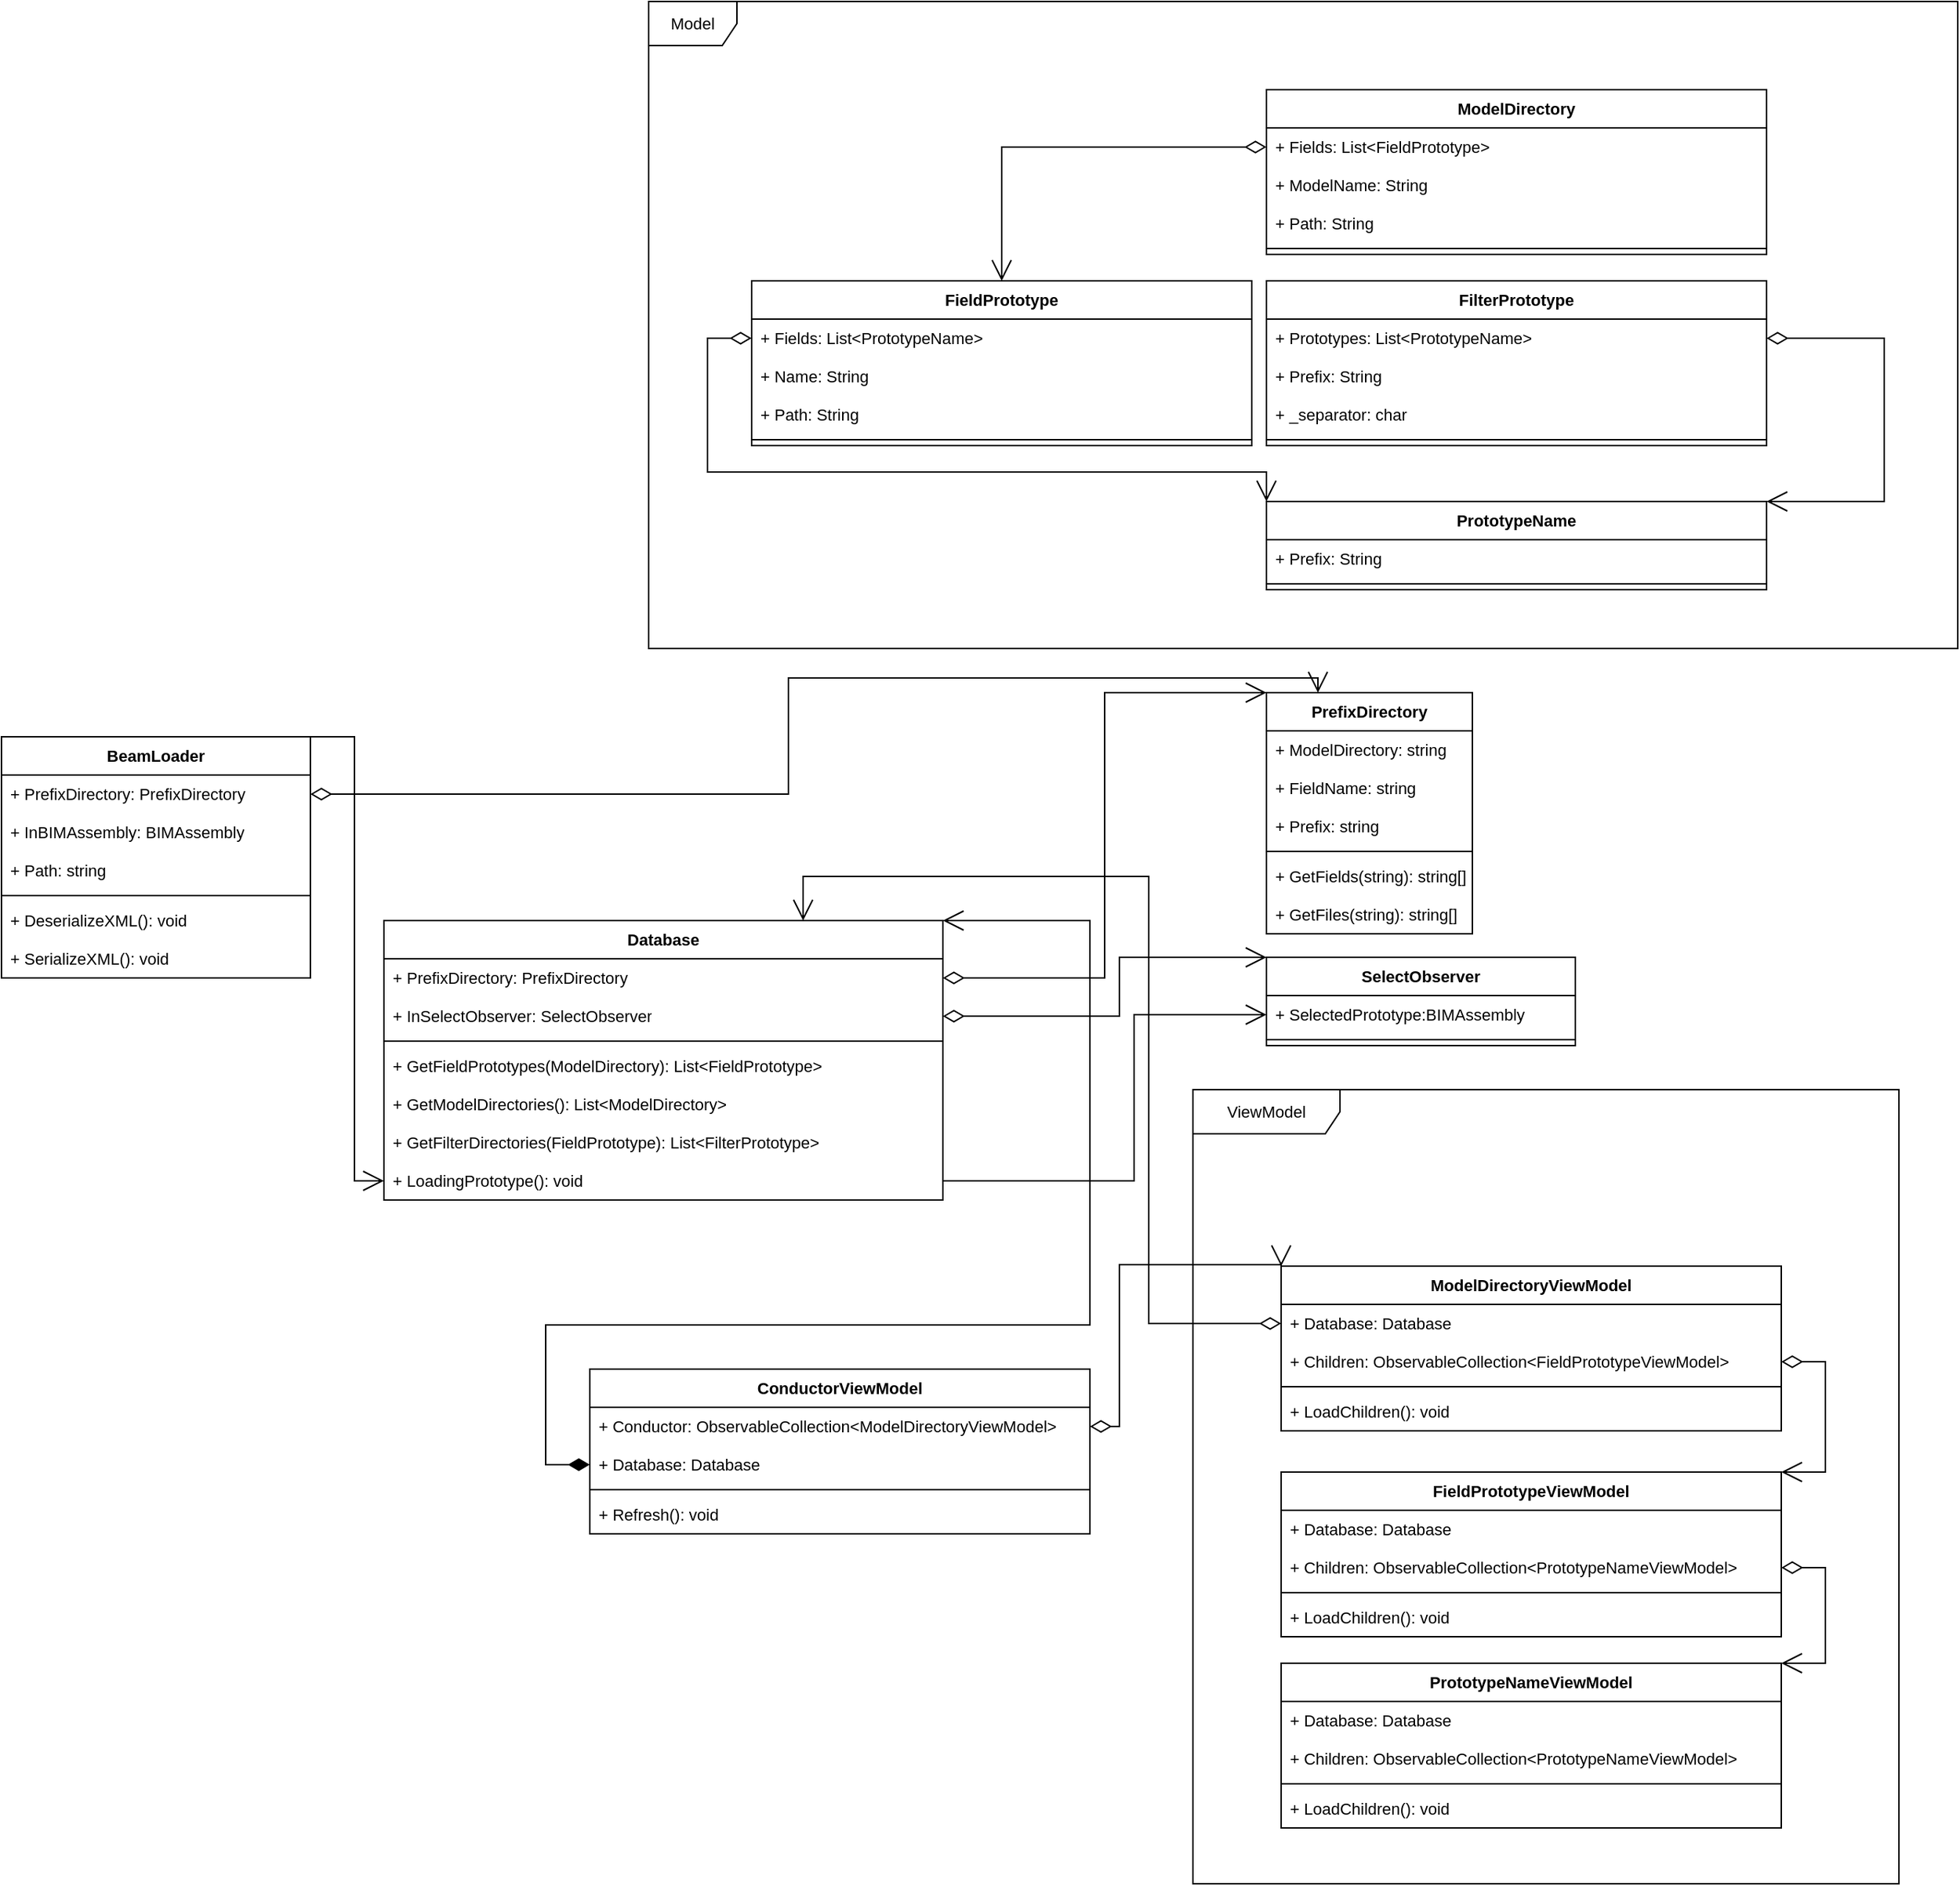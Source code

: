 <mxfile version="21.0.6" type="github" pages="3">
  <diagram id="y-c1-t9FZAE6zdqnbFe-" name="Conductor">
    <mxGraphModel dx="2561" dy="2164" grid="1" gridSize="10" guides="1" tooltips="1" connect="1" arrows="1" fold="1" page="1" pageScale="1" pageWidth="827" pageHeight="1169" math="0" shadow="0">
      <root>
        <mxCell id="0" />
        <mxCell id="1" parent="0" />
        <mxCell id="JnEDHvphpimaNig4nGNs-16" style="edgeStyle=orthogonalEdgeStyle;shape=connector;rounded=0;orthogonalLoop=1;jettySize=auto;html=1;exitX=1;exitY=0.5;exitDx=0;exitDy=0;entryX=0;entryY=0;entryDx=0;entryDy=0;labelBackgroundColor=default;strokeColor=default;fontFamily=Helvetica;fontSize=11;fontColor=default;endArrow=open;endFill=0;startArrow=diamondThin;startFill=0;startSize=12;endSize=12;" edge="1" parent="1" source="K-fdR58-RnBzx6ngiuI2-3" target="JnEDHvphpimaNig4nGNs-3">
          <mxGeometry relative="1" as="geometry">
            <Array as="points">
              <mxPoint x="210" y="929" />
              <mxPoint x="210" y="819" />
              <mxPoint x="320" y="819" />
            </Array>
          </mxGeometry>
        </mxCell>
        <mxCell id="JnEDHvphpimaNig4nGNs-29" style="edgeStyle=orthogonalEdgeStyle;shape=connector;rounded=0;orthogonalLoop=1;jettySize=auto;html=1;entryX=1;entryY=0;entryDx=0;entryDy=0;labelBackgroundColor=default;strokeColor=default;fontFamily=Helvetica;fontSize=11;fontColor=default;startArrow=diamondThin;startFill=1;endArrow=open;endFill=0;startSize=12;endSize=12;exitX=0;exitY=0.5;exitDx=0;exitDy=0;" edge="1" parent="1" source="mZIFz3YJBlj-E8MKBWUB-2" target="JnEDHvphpimaNig4nGNs-24">
          <mxGeometry relative="1" as="geometry">
            <mxPoint x="-210" y="870" as="sourcePoint" />
            <Array as="points">
              <mxPoint x="-180" y="955" />
              <mxPoint x="-180" y="860" />
              <mxPoint x="190" y="860" />
              <mxPoint x="190" y="585" />
            </Array>
          </mxGeometry>
        </mxCell>
        <mxCell id="K-fdR58-RnBzx6ngiuI2-2" value="ConductorViewModel" style="swimlane;fontStyle=1;align=center;verticalAlign=top;childLayout=stackLayout;horizontal=1;startSize=26;horizontalStack=0;resizeParent=1;resizeParentMax=0;resizeLast=0;collapsible=1;marginBottom=0;whiteSpace=wrap;html=1;fontFamily=Helvetica;fontSize=11;fontColor=default;" vertex="1" parent="1">
          <mxGeometry x="-150" y="890" width="340" height="112" as="geometry">
            <mxRectangle x="320" y="700" width="120" height="30" as="alternateBounds" />
          </mxGeometry>
        </mxCell>
        <mxCell id="K-fdR58-RnBzx6ngiuI2-3" value="+ Conductor: ObservableCollection&amp;lt;ModelDirectoryViewModel&amp;gt;" style="text;strokeColor=none;fillColor=none;align=left;verticalAlign=top;spacingLeft=4;spacingRight=4;overflow=hidden;rotatable=0;points=[[0,0.5],[1,0.5]];portConstraint=eastwest;whiteSpace=wrap;html=1;fontSize=11;fontFamily=Helvetica;fontColor=default;" vertex="1" parent="K-fdR58-RnBzx6ngiuI2-2">
          <mxGeometry y="26" width="340" height="26" as="geometry" />
        </mxCell>
        <mxCell id="mZIFz3YJBlj-E8MKBWUB-2" value="+ Database:&amp;nbsp;Database" style="text;strokeColor=none;fillColor=none;align=left;verticalAlign=top;spacingLeft=4;spacingRight=4;overflow=hidden;rotatable=0;points=[[0,0.5],[1,0.5]];portConstraint=eastwest;whiteSpace=wrap;html=1;fontSize=11;fontFamily=Helvetica;fontColor=default;" vertex="1" parent="K-fdR58-RnBzx6ngiuI2-2">
          <mxGeometry y="52" width="340" height="26" as="geometry" />
        </mxCell>
        <mxCell id="K-fdR58-RnBzx6ngiuI2-4" value="" style="line;strokeWidth=1;fillColor=none;align=left;verticalAlign=middle;spacingTop=-1;spacingLeft=3;spacingRight=3;rotatable=0;labelPosition=right;points=[];portConstraint=eastwest;strokeColor=inherit;fontFamily=Helvetica;fontSize=11;fontColor=default;" vertex="1" parent="K-fdR58-RnBzx6ngiuI2-2">
          <mxGeometry y="78" width="340" height="8" as="geometry" />
        </mxCell>
        <mxCell id="K-fdR58-RnBzx6ngiuI2-5" value="+ Refresh(): void" style="text;strokeColor=none;fillColor=none;align=left;verticalAlign=top;spacingLeft=4;spacingRight=4;overflow=hidden;rotatable=0;points=[[0,0.5],[1,0.5]];portConstraint=eastwest;whiteSpace=wrap;html=1;fontSize=11;fontFamily=Helvetica;fontColor=default;" vertex="1" parent="K-fdR58-RnBzx6ngiuI2-2">
          <mxGeometry y="86" width="340" height="26" as="geometry" />
        </mxCell>
        <mxCell id="JnEDHvphpimaNig4nGNs-3" value="ModelDirectoryViewModel" style="swimlane;fontStyle=1;align=center;verticalAlign=top;childLayout=stackLayout;horizontal=1;startSize=26;horizontalStack=0;resizeParent=1;resizeParentMax=0;resizeLast=0;collapsible=1;marginBottom=0;whiteSpace=wrap;html=1;fontFamily=Helvetica;fontSize=11;fontColor=default;" vertex="1" parent="1">
          <mxGeometry x="320" y="820" width="340" height="112" as="geometry">
            <mxRectangle x="320" y="700" width="120" height="30" as="alternateBounds" />
          </mxGeometry>
        </mxCell>
        <mxCell id="JnEDHvphpimaNig4nGNs-4" value="+ Database: Database" style="text;strokeColor=none;fillColor=none;align=left;verticalAlign=top;spacingLeft=4;spacingRight=4;overflow=hidden;rotatable=0;points=[[0,0.5],[1,0.5]];portConstraint=eastwest;whiteSpace=wrap;html=1;fontSize=11;fontFamily=Helvetica;fontColor=default;" vertex="1" parent="JnEDHvphpimaNig4nGNs-3">
          <mxGeometry y="26" width="340" height="26" as="geometry" />
        </mxCell>
        <mxCell id="JnEDHvphpimaNig4nGNs-7" value="+ Children: ObservableCollection&amp;lt;FieldPrototypeViewModel&amp;gt;" style="text;strokeColor=none;fillColor=none;align=left;verticalAlign=top;spacingLeft=4;spacingRight=4;overflow=hidden;rotatable=0;points=[[0,0.5],[1,0.5]];portConstraint=eastwest;whiteSpace=wrap;html=1;fontSize=11;fontFamily=Helvetica;fontColor=default;" vertex="1" parent="JnEDHvphpimaNig4nGNs-3">
          <mxGeometry y="52" width="340" height="26" as="geometry" />
        </mxCell>
        <mxCell id="JnEDHvphpimaNig4nGNs-5" value="" style="line;strokeWidth=1;fillColor=none;align=left;verticalAlign=middle;spacingTop=-1;spacingLeft=3;spacingRight=3;rotatable=0;labelPosition=right;points=[];portConstraint=eastwest;strokeColor=inherit;fontFamily=Helvetica;fontSize=11;fontColor=default;" vertex="1" parent="JnEDHvphpimaNig4nGNs-3">
          <mxGeometry y="78" width="340" height="8" as="geometry" />
        </mxCell>
        <mxCell id="JnEDHvphpimaNig4nGNs-6" value="+ LoadChildren(): void" style="text;strokeColor=none;fillColor=none;align=left;verticalAlign=top;spacingLeft=4;spacingRight=4;overflow=hidden;rotatable=0;points=[[0,0.5],[1,0.5]];portConstraint=eastwest;whiteSpace=wrap;html=1;fontSize=11;fontFamily=Helvetica;fontColor=default;" vertex="1" parent="JnEDHvphpimaNig4nGNs-3">
          <mxGeometry y="86" width="340" height="26" as="geometry" />
        </mxCell>
        <mxCell id="JnEDHvphpimaNig4nGNs-18" value="SelectObserver" style="swimlane;fontStyle=1;align=center;verticalAlign=top;childLayout=stackLayout;horizontal=1;startSize=26;horizontalStack=0;resizeParent=1;resizeParentMax=0;resizeLast=0;collapsible=1;marginBottom=0;whiteSpace=wrap;html=1;fontFamily=Helvetica;fontSize=11;fontColor=default;" vertex="1" parent="1">
          <mxGeometry x="310" y="610" width="210" height="60" as="geometry">
            <mxRectangle x="320" y="700" width="120" height="30" as="alternateBounds" />
          </mxGeometry>
        </mxCell>
        <mxCell id="JnEDHvphpimaNig4nGNs-19" value="+ SelectedPrototype:BIMAssembly" style="text;strokeColor=none;fillColor=none;align=left;verticalAlign=top;spacingLeft=4;spacingRight=4;overflow=hidden;rotatable=0;points=[[0,0.5],[1,0.5]];portConstraint=eastwest;whiteSpace=wrap;html=1;fontSize=11;fontFamily=Helvetica;fontColor=default;" vertex="1" parent="JnEDHvphpimaNig4nGNs-18">
          <mxGeometry y="26" width="210" height="26" as="geometry" />
        </mxCell>
        <mxCell id="JnEDHvphpimaNig4nGNs-21" value="" style="line;strokeWidth=1;fillColor=none;align=left;verticalAlign=middle;spacingTop=-1;spacingLeft=3;spacingRight=3;rotatable=0;labelPosition=right;points=[];portConstraint=eastwest;strokeColor=inherit;fontFamily=Helvetica;fontSize=11;fontColor=default;" vertex="1" parent="JnEDHvphpimaNig4nGNs-18">
          <mxGeometry y="52" width="210" height="8" as="geometry" />
        </mxCell>
        <mxCell id="JnEDHvphpimaNig4nGNs-24" value="Database" style="swimlane;fontStyle=1;align=center;verticalAlign=top;childLayout=stackLayout;horizontal=1;startSize=26;horizontalStack=0;resizeParent=1;resizeParentMax=0;resizeLast=0;collapsible=1;marginBottom=0;whiteSpace=wrap;html=1;fontFamily=Helvetica;fontSize=11;fontColor=default;" vertex="1" parent="1">
          <mxGeometry x="-290" y="585" width="380" height="190" as="geometry">
            <mxRectangle x="-290" y="585" width="120" height="30" as="alternateBounds" />
          </mxGeometry>
        </mxCell>
        <mxCell id="JnEDHvphpimaNig4nGNs-25" value="+ PrefixDirectory: PrefixDirectory" style="text;strokeColor=none;fillColor=none;align=left;verticalAlign=top;spacingLeft=4;spacingRight=4;overflow=hidden;rotatable=0;points=[[0,0.5],[1,0.5]];portConstraint=eastwest;whiteSpace=wrap;html=1;fontSize=11;fontFamily=Helvetica;fontColor=default;" vertex="1" parent="JnEDHvphpimaNig4nGNs-24">
          <mxGeometry y="26" width="380" height="26" as="geometry" />
        </mxCell>
        <mxCell id="JnEDHvphpimaNig4nGNs-38" value="+ InSelectObserver:&amp;nbsp;SelectObserver" style="text;strokeColor=none;fillColor=none;align=left;verticalAlign=top;spacingLeft=4;spacingRight=4;overflow=hidden;rotatable=0;points=[[0,0.5],[1,0.5]];portConstraint=eastwest;whiteSpace=wrap;html=1;fontSize=11;fontFamily=Helvetica;fontColor=default;" vertex="1" parent="JnEDHvphpimaNig4nGNs-24">
          <mxGeometry y="52" width="380" height="26" as="geometry" />
        </mxCell>
        <mxCell id="JnEDHvphpimaNig4nGNs-26" value="" style="line;strokeWidth=1;fillColor=none;align=left;verticalAlign=middle;spacingTop=-1;spacingLeft=3;spacingRight=3;rotatable=0;labelPosition=right;points=[];portConstraint=eastwest;strokeColor=inherit;fontFamily=Helvetica;fontSize=11;fontColor=default;" vertex="1" parent="JnEDHvphpimaNig4nGNs-24">
          <mxGeometry y="78" width="380" height="8" as="geometry" />
        </mxCell>
        <mxCell id="JnEDHvphpimaNig4nGNs-27" value="+ GetFieldPrototypes(ModelDirectory): List&amp;lt;FieldPrototype&amp;gt;" style="text;strokeColor=none;fillColor=none;align=left;verticalAlign=top;spacingLeft=4;spacingRight=4;overflow=hidden;rotatable=0;points=[[0,0.5],[1,0.5]];portConstraint=eastwest;whiteSpace=wrap;html=1;fontSize=11;fontFamily=Helvetica;fontColor=default;" vertex="1" parent="JnEDHvphpimaNig4nGNs-24">
          <mxGeometry y="86" width="380" height="26" as="geometry" />
        </mxCell>
        <mxCell id="61XOasOxWinUc6jk6nGq-1" value="+ GetModelDirectories(): List&amp;lt;ModelDirectory&amp;gt;" style="text;strokeColor=none;fillColor=none;align=left;verticalAlign=top;spacingLeft=4;spacingRight=4;overflow=hidden;rotatable=0;points=[[0,0.5],[1,0.5]];portConstraint=eastwest;whiteSpace=wrap;html=1;fontSize=11;fontFamily=Helvetica;fontColor=default;" vertex="1" parent="JnEDHvphpimaNig4nGNs-24">
          <mxGeometry y="112" width="380" height="26" as="geometry" />
        </mxCell>
        <mxCell id="px4083xOL6HSA7A6O8zi-1" value="+ GetFilterDirectories(FieldPrototype): List&amp;lt;FilterPrototype&amp;gt;" style="text;strokeColor=none;fillColor=none;align=left;verticalAlign=top;spacingLeft=4;spacingRight=4;overflow=hidden;rotatable=0;points=[[0,0.5],[1,0.5]];portConstraint=eastwest;whiteSpace=wrap;html=1;fontSize=11;fontFamily=Helvetica;fontColor=default;" vertex="1" parent="JnEDHvphpimaNig4nGNs-24">
          <mxGeometry y="138" width="380" height="26" as="geometry" />
        </mxCell>
        <mxCell id="px4083xOL6HSA7A6O8zi-2" value="+ LoadingPrototype(): void" style="text;strokeColor=none;fillColor=none;align=left;verticalAlign=top;spacingLeft=4;spacingRight=4;overflow=hidden;rotatable=0;points=[[0,0.5],[1,0.5]];portConstraint=eastwest;whiteSpace=wrap;html=1;fontSize=11;fontFamily=Helvetica;fontColor=default;" vertex="1" parent="JnEDHvphpimaNig4nGNs-24">
          <mxGeometry y="164" width="380" height="26" as="geometry" />
        </mxCell>
        <mxCell id="JnEDHvphpimaNig4nGNs-32" value="PrefixDirectory" style="swimlane;fontStyle=1;align=center;verticalAlign=top;childLayout=stackLayout;horizontal=1;startSize=26;horizontalStack=0;resizeParent=1;resizeParentMax=0;resizeLast=0;collapsible=1;marginBottom=0;whiteSpace=wrap;html=1;fontFamily=Helvetica;fontSize=11;fontColor=default;" vertex="1" parent="1">
          <mxGeometry x="310" y="430" width="140" height="164" as="geometry">
            <mxRectangle x="320" y="700" width="120" height="30" as="alternateBounds" />
          </mxGeometry>
        </mxCell>
        <mxCell id="JnEDHvphpimaNig4nGNs-33" value="+ ModelDirectory: string" style="text;strokeColor=none;fillColor=none;align=left;verticalAlign=top;spacingLeft=4;spacingRight=4;overflow=hidden;rotatable=0;points=[[0,0.5],[1,0.5]];portConstraint=eastwest;whiteSpace=wrap;html=1;fontSize=11;fontFamily=Helvetica;fontColor=default;" vertex="1" parent="JnEDHvphpimaNig4nGNs-32">
          <mxGeometry y="26" width="140" height="26" as="geometry" />
        </mxCell>
        <mxCell id="px4083xOL6HSA7A6O8zi-29" value="+ FieldName: string" style="text;strokeColor=none;fillColor=none;align=left;verticalAlign=top;spacingLeft=4;spacingRight=4;overflow=hidden;rotatable=0;points=[[0,0.5],[1,0.5]];portConstraint=eastwest;whiteSpace=wrap;html=1;fontSize=11;fontFamily=Helvetica;fontColor=default;" vertex="1" parent="JnEDHvphpimaNig4nGNs-32">
          <mxGeometry y="52" width="140" height="26" as="geometry" />
        </mxCell>
        <mxCell id="px4083xOL6HSA7A6O8zi-30" value="+ Prefix: string" style="text;strokeColor=none;fillColor=none;align=left;verticalAlign=top;spacingLeft=4;spacingRight=4;overflow=hidden;rotatable=0;points=[[0,0.5],[1,0.5]];portConstraint=eastwest;whiteSpace=wrap;html=1;fontSize=11;fontFamily=Helvetica;fontColor=default;" vertex="1" parent="JnEDHvphpimaNig4nGNs-32">
          <mxGeometry y="78" width="140" height="26" as="geometry" />
        </mxCell>
        <mxCell id="JnEDHvphpimaNig4nGNs-34" value="" style="line;strokeWidth=1;fillColor=none;align=left;verticalAlign=middle;spacingTop=-1;spacingLeft=3;spacingRight=3;rotatable=0;labelPosition=right;points=[];portConstraint=eastwest;strokeColor=inherit;fontFamily=Helvetica;fontSize=11;fontColor=default;" vertex="1" parent="JnEDHvphpimaNig4nGNs-32">
          <mxGeometry y="104" width="140" height="8" as="geometry" />
        </mxCell>
        <mxCell id="JnEDHvphpimaNig4nGNs-35" value="+ GetFields(string): string[]" style="text;strokeColor=none;fillColor=none;align=left;verticalAlign=top;spacingLeft=4;spacingRight=4;overflow=hidden;rotatable=0;points=[[0,0.5],[1,0.5]];portConstraint=eastwest;whiteSpace=wrap;html=1;fontSize=11;fontFamily=Helvetica;fontColor=default;" vertex="1" parent="JnEDHvphpimaNig4nGNs-32">
          <mxGeometry y="112" width="140" height="26" as="geometry" />
        </mxCell>
        <mxCell id="px4083xOL6HSA7A6O8zi-31" value="+ GetFiles(string): string[]" style="text;strokeColor=none;fillColor=none;align=left;verticalAlign=top;spacingLeft=4;spacingRight=4;overflow=hidden;rotatable=0;points=[[0,0.5],[1,0.5]];portConstraint=eastwest;whiteSpace=wrap;html=1;fontSize=11;fontFamily=Helvetica;fontColor=default;" vertex="1" parent="JnEDHvphpimaNig4nGNs-32">
          <mxGeometry y="138" width="140" height="26" as="geometry" />
        </mxCell>
        <mxCell id="61XOasOxWinUc6jk6nGq-6" value="PrototypeName" style="swimlane;fontStyle=1;align=center;verticalAlign=top;childLayout=stackLayout;horizontal=1;startSize=26;horizontalStack=0;resizeParent=1;resizeParentMax=0;resizeLast=0;collapsible=1;marginBottom=0;whiteSpace=wrap;html=1;fontFamily=Helvetica;fontSize=11;fontColor=default;" vertex="1" parent="1">
          <mxGeometry x="310" y="300" width="340" height="60" as="geometry">
            <mxRectangle x="320" y="700" width="120" height="30" as="alternateBounds" />
          </mxGeometry>
        </mxCell>
        <mxCell id="61XOasOxWinUc6jk6nGq-7" value="+ Prefix: String" style="text;strokeColor=none;fillColor=none;align=left;verticalAlign=top;spacingLeft=4;spacingRight=4;overflow=hidden;rotatable=0;points=[[0,0.5],[1,0.5]];portConstraint=eastwest;whiteSpace=wrap;html=1;fontSize=11;fontFamily=Helvetica;fontColor=default;" vertex="1" parent="61XOasOxWinUc6jk6nGq-6">
          <mxGeometry y="26" width="340" height="26" as="geometry" />
        </mxCell>
        <mxCell id="61XOasOxWinUc6jk6nGq-8" value="" style="line;strokeWidth=1;fillColor=none;align=left;verticalAlign=middle;spacingTop=-1;spacingLeft=3;spacingRight=3;rotatable=0;labelPosition=right;points=[];portConstraint=eastwest;strokeColor=inherit;fontFamily=Helvetica;fontSize=11;fontColor=default;" vertex="1" parent="61XOasOxWinUc6jk6nGq-6">
          <mxGeometry y="52" width="340" height="8" as="geometry" />
        </mxCell>
        <mxCell id="61XOasOxWinUc6jk6nGq-14" value="ModelDirectory" style="swimlane;fontStyle=1;align=center;verticalAlign=top;childLayout=stackLayout;horizontal=1;startSize=26;horizontalStack=0;resizeParent=1;resizeParentMax=0;resizeLast=0;collapsible=1;marginBottom=0;whiteSpace=wrap;html=1;fontFamily=Helvetica;fontSize=11;fontColor=default;" vertex="1" parent="1">
          <mxGeometry x="310" y="20" width="340" height="112" as="geometry">
            <mxRectangle x="320" y="700" width="120" height="30" as="alternateBounds" />
          </mxGeometry>
        </mxCell>
        <mxCell id="61XOasOxWinUc6jk6nGq-15" value="+ Fields: List&amp;lt;FieldPrototype&amp;gt;" style="text;strokeColor=none;fillColor=none;align=left;verticalAlign=top;spacingLeft=4;spacingRight=4;overflow=hidden;rotatable=0;points=[[0,0.5],[1,0.5]];portConstraint=eastwest;whiteSpace=wrap;html=1;fontSize=11;fontFamily=Helvetica;fontColor=default;" vertex="1" parent="61XOasOxWinUc6jk6nGq-14">
          <mxGeometry y="26" width="340" height="26" as="geometry" />
        </mxCell>
        <mxCell id="61XOasOxWinUc6jk6nGq-20" value="+ ModelName: String" style="text;strokeColor=none;fillColor=none;align=left;verticalAlign=top;spacingLeft=4;spacingRight=4;overflow=hidden;rotatable=0;points=[[0,0.5],[1,0.5]];portConstraint=eastwest;whiteSpace=wrap;html=1;fontSize=11;fontFamily=Helvetica;fontColor=default;" vertex="1" parent="61XOasOxWinUc6jk6nGq-14">
          <mxGeometry y="52" width="340" height="26" as="geometry" />
        </mxCell>
        <mxCell id="61XOasOxWinUc6jk6nGq-21" value="+ Path: String" style="text;strokeColor=none;fillColor=none;align=left;verticalAlign=top;spacingLeft=4;spacingRight=4;overflow=hidden;rotatable=0;points=[[0,0.5],[1,0.5]];portConstraint=eastwest;whiteSpace=wrap;html=1;fontSize=11;fontFamily=Helvetica;fontColor=default;" vertex="1" parent="61XOasOxWinUc6jk6nGq-14">
          <mxGeometry y="78" width="340" height="26" as="geometry" />
        </mxCell>
        <mxCell id="61XOasOxWinUc6jk6nGq-16" value="" style="line;strokeWidth=1;fillColor=none;align=left;verticalAlign=middle;spacingTop=-1;spacingLeft=3;spacingRight=3;rotatable=0;labelPosition=right;points=[];portConstraint=eastwest;strokeColor=inherit;fontFamily=Helvetica;fontSize=11;fontColor=default;" vertex="1" parent="61XOasOxWinUc6jk6nGq-14">
          <mxGeometry y="104" width="340" height="8" as="geometry" />
        </mxCell>
        <mxCell id="61XOasOxWinUc6jk6nGq-23" value="FilterPrototype" style="swimlane;fontStyle=1;align=center;verticalAlign=top;childLayout=stackLayout;horizontal=1;startSize=26;horizontalStack=0;resizeParent=1;resizeParentMax=0;resizeLast=0;collapsible=1;marginBottom=0;whiteSpace=wrap;html=1;fontFamily=Helvetica;fontSize=11;fontColor=default;" vertex="1" parent="1">
          <mxGeometry x="310" y="150" width="340" height="112" as="geometry">
            <mxRectangle x="320" y="700" width="120" height="30" as="alternateBounds" />
          </mxGeometry>
        </mxCell>
        <mxCell id="61XOasOxWinUc6jk6nGq-24" value="+ Prototypes: List&amp;lt;PrototypeName&amp;gt;" style="text;strokeColor=none;fillColor=none;align=left;verticalAlign=top;spacingLeft=4;spacingRight=4;overflow=hidden;rotatable=0;points=[[0,0.5],[1,0.5]];portConstraint=eastwest;whiteSpace=wrap;html=1;fontSize=11;fontFamily=Helvetica;fontColor=default;" vertex="1" parent="61XOasOxWinUc6jk6nGq-23">
          <mxGeometry y="26" width="340" height="26" as="geometry" />
        </mxCell>
        <mxCell id="61XOasOxWinUc6jk6nGq-25" value="+ Prefix: String" style="text;strokeColor=none;fillColor=none;align=left;verticalAlign=top;spacingLeft=4;spacingRight=4;overflow=hidden;rotatable=0;points=[[0,0.5],[1,0.5]];portConstraint=eastwest;whiteSpace=wrap;html=1;fontSize=11;fontFamily=Helvetica;fontColor=default;" vertex="1" parent="61XOasOxWinUc6jk6nGq-23">
          <mxGeometry y="52" width="340" height="26" as="geometry" />
        </mxCell>
        <mxCell id="61XOasOxWinUc6jk6nGq-26" value="+ _separator: char" style="text;strokeColor=none;fillColor=none;align=left;verticalAlign=top;spacingLeft=4;spacingRight=4;overflow=hidden;rotatable=0;points=[[0,0.5],[1,0.5]];portConstraint=eastwest;whiteSpace=wrap;html=1;fontSize=11;fontFamily=Helvetica;fontColor=default;" vertex="1" parent="61XOasOxWinUc6jk6nGq-23">
          <mxGeometry y="78" width="340" height="26" as="geometry" />
        </mxCell>
        <mxCell id="61XOasOxWinUc6jk6nGq-27" value="" style="line;strokeWidth=1;fillColor=none;align=left;verticalAlign=middle;spacingTop=-1;spacingLeft=3;spacingRight=3;rotatable=0;labelPosition=right;points=[];portConstraint=eastwest;strokeColor=inherit;fontFamily=Helvetica;fontSize=11;fontColor=default;" vertex="1" parent="61XOasOxWinUc6jk6nGq-23">
          <mxGeometry y="104" width="340" height="8" as="geometry" />
        </mxCell>
        <mxCell id="JnEDHvphpimaNig4nGNs-37" style="edgeStyle=orthogonalEdgeStyle;shape=connector;rounded=0;orthogonalLoop=1;jettySize=auto;html=1;labelBackgroundColor=default;strokeColor=default;fontFamily=Helvetica;fontSize=11;fontColor=default;startArrow=diamondThin;startFill=0;endArrow=open;endFill=0;startSize=12;entryX=0;entryY=0;entryDx=0;entryDy=0;exitX=1;exitY=0.5;exitDx=0;exitDy=0;endSize=12;" edge="1" parent="1" source="JnEDHvphpimaNig4nGNs-38" target="JnEDHvphpimaNig4nGNs-18">
          <mxGeometry relative="1" as="geometry">
            <mxPoint x="130" y="658" as="sourcePoint" />
            <Array as="points">
              <mxPoint x="210" y="650" />
              <mxPoint x="210" y="610" />
            </Array>
          </mxGeometry>
        </mxCell>
        <mxCell id="JnEDHvphpimaNig4nGNs-36" style="edgeStyle=orthogonalEdgeStyle;shape=connector;rounded=0;orthogonalLoop=1;jettySize=auto;html=1;exitX=1;exitY=0.5;exitDx=0;exitDy=0;labelBackgroundColor=default;strokeColor=default;fontFamily=Helvetica;fontSize=11;fontColor=default;startArrow=diamondThin;startFill=0;endArrow=open;endFill=0;startSize=12;entryX=0;entryY=0;entryDx=0;entryDy=0;endSize=12;" edge="1" parent="1" source="JnEDHvphpimaNig4nGNs-25" target="JnEDHvphpimaNig4nGNs-32">
          <mxGeometry relative="1" as="geometry">
            <mxPoint x="200" y="630" as="sourcePoint" />
            <Array as="points">
              <mxPoint x="200" y="624" />
              <mxPoint x="200" y="430" />
            </Array>
          </mxGeometry>
        </mxCell>
        <mxCell id="61XOasOxWinUc6jk6nGq-29" style="edgeStyle=orthogonalEdgeStyle;shape=connector;rounded=0;orthogonalLoop=1;jettySize=auto;html=1;exitX=1;exitY=0.5;exitDx=0;exitDy=0;entryX=1;entryY=0;entryDx=0;entryDy=0;labelBackgroundColor=default;strokeColor=default;fontFamily=Helvetica;fontSize=11;fontColor=default;startArrow=diamondThin;startFill=0;endArrow=open;endFill=0;startSize=12;endSize=12;" edge="1" parent="1" source="61XOasOxWinUc6jk6nGq-24" target="61XOasOxWinUc6jk6nGq-6">
          <mxGeometry relative="1" as="geometry">
            <Array as="points">
              <mxPoint x="730" y="189" />
              <mxPoint x="730" y="300" />
            </Array>
          </mxGeometry>
        </mxCell>
        <mxCell id="61XOasOxWinUc6jk6nGq-31" value="FieldPrototype" style="swimlane;fontStyle=1;align=center;verticalAlign=top;childLayout=stackLayout;horizontal=1;startSize=26;horizontalStack=0;resizeParent=1;resizeParentMax=0;resizeLast=0;collapsible=1;marginBottom=0;whiteSpace=wrap;html=1;fontFamily=Helvetica;fontSize=11;fontColor=default;" vertex="1" parent="1">
          <mxGeometry x="-40" y="150" width="340" height="112" as="geometry">
            <mxRectangle x="320" y="700" width="120" height="30" as="alternateBounds" />
          </mxGeometry>
        </mxCell>
        <mxCell id="61XOasOxWinUc6jk6nGq-32" value="+ Fields: List&amp;lt;PrototypeName&amp;gt;" style="text;strokeColor=none;fillColor=none;align=left;verticalAlign=top;spacingLeft=4;spacingRight=4;overflow=hidden;rotatable=0;points=[[0,0.5],[1,0.5]];portConstraint=eastwest;whiteSpace=wrap;html=1;fontSize=11;fontFamily=Helvetica;fontColor=default;" vertex="1" parent="61XOasOxWinUc6jk6nGq-31">
          <mxGeometry y="26" width="340" height="26" as="geometry" />
        </mxCell>
        <mxCell id="61XOasOxWinUc6jk6nGq-33" value="+ Name: String" style="text;strokeColor=none;fillColor=none;align=left;verticalAlign=top;spacingLeft=4;spacingRight=4;overflow=hidden;rotatable=0;points=[[0,0.5],[1,0.5]];portConstraint=eastwest;whiteSpace=wrap;html=1;fontSize=11;fontFamily=Helvetica;fontColor=default;" vertex="1" parent="61XOasOxWinUc6jk6nGq-31">
          <mxGeometry y="52" width="340" height="26" as="geometry" />
        </mxCell>
        <mxCell id="61XOasOxWinUc6jk6nGq-34" value="+ Path: String" style="text;strokeColor=none;fillColor=none;align=left;verticalAlign=top;spacingLeft=4;spacingRight=4;overflow=hidden;rotatable=0;points=[[0,0.5],[1,0.5]];portConstraint=eastwest;whiteSpace=wrap;html=1;fontSize=11;fontFamily=Helvetica;fontColor=default;" vertex="1" parent="61XOasOxWinUc6jk6nGq-31">
          <mxGeometry y="78" width="340" height="26" as="geometry" />
        </mxCell>
        <mxCell id="61XOasOxWinUc6jk6nGq-35" value="" style="line;strokeWidth=1;fillColor=none;align=left;verticalAlign=middle;spacingTop=-1;spacingLeft=3;spacingRight=3;rotatable=0;labelPosition=right;points=[];portConstraint=eastwest;strokeColor=inherit;fontFamily=Helvetica;fontSize=11;fontColor=default;" vertex="1" parent="61XOasOxWinUc6jk6nGq-31">
          <mxGeometry y="104" width="340" height="8" as="geometry" />
        </mxCell>
        <mxCell id="61XOasOxWinUc6jk6nGq-36" style="edgeStyle=orthogonalEdgeStyle;shape=connector;rounded=0;orthogonalLoop=1;jettySize=auto;html=1;exitX=0;exitY=0.5;exitDx=0;exitDy=0;labelBackgroundColor=default;strokeColor=default;fontFamily=Helvetica;fontSize=11;fontColor=default;startArrow=diamondThin;startFill=0;endArrow=open;endFill=0;startSize=12;endSize=12;" edge="1" parent="1" source="61XOasOxWinUc6jk6nGq-15" target="61XOasOxWinUc6jk6nGq-31">
          <mxGeometry relative="1" as="geometry" />
        </mxCell>
        <mxCell id="61XOasOxWinUc6jk6nGq-37" style="edgeStyle=orthogonalEdgeStyle;shape=connector;rounded=0;orthogonalLoop=1;jettySize=auto;html=1;exitX=0;exitY=0.5;exitDx=0;exitDy=0;entryX=0;entryY=0;entryDx=0;entryDy=0;labelBackgroundColor=default;strokeColor=default;fontFamily=Helvetica;fontSize=11;fontColor=default;startArrow=diamondThin;startFill=0;endArrow=open;endFill=0;startSize=12;endSize=12;" edge="1" parent="1" source="61XOasOxWinUc6jk6nGq-32" target="61XOasOxWinUc6jk6nGq-6">
          <mxGeometry relative="1" as="geometry">
            <Array as="points">
              <mxPoint x="-70" y="189" />
              <mxPoint x="-70" y="280" />
              <mxPoint x="310" y="280" />
            </Array>
          </mxGeometry>
        </mxCell>
        <mxCell id="61XOasOxWinUc6jk6nGq-39" value="Model" style="shape=umlFrame;whiteSpace=wrap;html=1;pointerEvents=0;fontFamily=Helvetica;fontSize=11;fontColor=default;" vertex="1" parent="1">
          <mxGeometry x="-110" y="-40" width="890" height="440" as="geometry" />
        </mxCell>
        <mxCell id="61XOasOxWinUc6jk6nGq-40" value="ViewModel" style="shape=umlFrame;whiteSpace=wrap;html=1;pointerEvents=0;fontFamily=Helvetica;fontSize=11;fontColor=default;width=100;height=30;" vertex="1" parent="1">
          <mxGeometry x="260" y="700" width="480" height="540" as="geometry" />
        </mxCell>
        <mxCell id="mZIFz3YJBlj-E8MKBWUB-1" style="edgeStyle=orthogonalEdgeStyle;shape=connector;rounded=0;orthogonalLoop=1;jettySize=auto;html=1;exitX=0;exitY=0.5;exitDx=0;exitDy=0;entryX=0.75;entryY=0;entryDx=0;entryDy=0;labelBackgroundColor=default;strokeColor=default;fontFamily=Helvetica;fontSize=11;fontColor=default;startArrow=diamondThin;startFill=0;endArrow=open;endFill=0;startSize=12;endSize=12;" edge="1" parent="1" source="JnEDHvphpimaNig4nGNs-4" target="JnEDHvphpimaNig4nGNs-24">
          <mxGeometry relative="1" as="geometry">
            <Array as="points">
              <mxPoint x="230" y="859" />
              <mxPoint x="230" y="555" />
              <mxPoint x="-5" y="555" />
            </Array>
          </mxGeometry>
        </mxCell>
        <mxCell id="px4083xOL6HSA7A6O8zi-9" style="edgeStyle=orthogonalEdgeStyle;shape=connector;rounded=0;orthogonalLoop=1;jettySize=auto;html=1;exitX=1;exitY=0;exitDx=0;exitDy=0;entryX=0;entryY=0.5;entryDx=0;entryDy=0;labelBackgroundColor=default;strokeColor=default;fontFamily=Helvetica;fontSize=11;fontColor=default;startArrow=none;startFill=0;endArrow=open;endFill=0;startSize=12;endSize=12;" edge="1" parent="1" source="px4083xOL6HSA7A6O8zi-4" target="px4083xOL6HSA7A6O8zi-2">
          <mxGeometry relative="1" as="geometry">
            <Array as="points">
              <mxPoint x="-310" y="460" />
              <mxPoint x="-310" y="762" />
            </Array>
          </mxGeometry>
        </mxCell>
        <mxCell id="px4083xOL6HSA7A6O8zi-4" value="BeamLoader" style="swimlane;fontStyle=1;align=center;verticalAlign=top;childLayout=stackLayout;horizontal=1;startSize=26;horizontalStack=0;resizeParent=1;resizeParentMax=0;resizeLast=0;collapsible=1;marginBottom=0;whiteSpace=wrap;html=1;fontFamily=Helvetica;fontSize=11;fontColor=default;" vertex="1" parent="1">
          <mxGeometry x="-550" y="460" width="210" height="164" as="geometry">
            <mxRectangle x="320" y="700" width="120" height="30" as="alternateBounds" />
          </mxGeometry>
        </mxCell>
        <mxCell id="px4083xOL6HSA7A6O8zi-7" value="+ PrefixDirectory: PrefixDirectory" style="text;strokeColor=none;fillColor=none;align=left;verticalAlign=top;spacingLeft=4;spacingRight=4;overflow=hidden;rotatable=0;points=[[0,0.5],[1,0.5]];portConstraint=eastwest;whiteSpace=wrap;html=1;fontSize=11;fontFamily=Helvetica;fontColor=default;" vertex="1" parent="px4083xOL6HSA7A6O8zi-4">
          <mxGeometry y="26" width="210" height="26" as="geometry" />
        </mxCell>
        <mxCell id="px4083xOL6HSA7A6O8zi-11" value="+ InBIMAssembly: BIMAssembly" style="text;strokeColor=none;fillColor=none;align=left;verticalAlign=top;spacingLeft=4;spacingRight=4;overflow=hidden;rotatable=0;points=[[0,0.5],[1,0.5]];portConstraint=eastwest;whiteSpace=wrap;html=1;fontSize=11;fontFamily=Helvetica;fontColor=default;" vertex="1" parent="px4083xOL6HSA7A6O8zi-4">
          <mxGeometry y="52" width="210" height="26" as="geometry" />
        </mxCell>
        <mxCell id="px4083xOL6HSA7A6O8zi-12" value="+ Path: string" style="text;strokeColor=none;fillColor=none;align=left;verticalAlign=top;spacingLeft=4;spacingRight=4;overflow=hidden;rotatable=0;points=[[0,0.5],[1,0.5]];portConstraint=eastwest;whiteSpace=wrap;html=1;fontSize=11;fontFamily=Helvetica;fontColor=default;" vertex="1" parent="px4083xOL6HSA7A6O8zi-4">
          <mxGeometry y="78" width="210" height="26" as="geometry" />
        </mxCell>
        <mxCell id="px4083xOL6HSA7A6O8zi-6" value="" style="line;strokeWidth=1;fillColor=none;align=left;verticalAlign=middle;spacingTop=-1;spacingLeft=3;spacingRight=3;rotatable=0;labelPosition=right;points=[];portConstraint=eastwest;strokeColor=inherit;fontFamily=Helvetica;fontSize=11;fontColor=default;" vertex="1" parent="px4083xOL6HSA7A6O8zi-4">
          <mxGeometry y="104" width="210" height="8" as="geometry" />
        </mxCell>
        <mxCell id="px4083xOL6HSA7A6O8zi-10" value="+ DeserializeXML(): void" style="text;strokeColor=none;fillColor=none;align=left;verticalAlign=top;spacingLeft=4;spacingRight=4;overflow=hidden;rotatable=0;points=[[0,0.5],[1,0.5]];portConstraint=eastwest;whiteSpace=wrap;html=1;fontSize=11;fontFamily=Helvetica;fontColor=default;" vertex="1" parent="px4083xOL6HSA7A6O8zi-4">
          <mxGeometry y="112" width="210" height="26" as="geometry" />
        </mxCell>
        <mxCell id="px4083xOL6HSA7A6O8zi-13" value="+ SerializeXML(): void" style="text;strokeColor=none;fillColor=none;align=left;verticalAlign=top;spacingLeft=4;spacingRight=4;overflow=hidden;rotatable=0;points=[[0,0.5],[1,0.5]];portConstraint=eastwest;whiteSpace=wrap;html=1;fontSize=11;fontFamily=Helvetica;fontColor=default;" vertex="1" parent="px4083xOL6HSA7A6O8zi-4">
          <mxGeometry y="138" width="210" height="26" as="geometry" />
        </mxCell>
        <mxCell id="px4083xOL6HSA7A6O8zi-8" style="edgeStyle=orthogonalEdgeStyle;shape=connector;rounded=0;orthogonalLoop=1;jettySize=auto;html=1;exitX=1;exitY=0.5;exitDx=0;exitDy=0;entryX=0.25;entryY=0;entryDx=0;entryDy=0;labelBackgroundColor=default;strokeColor=default;fontFamily=Helvetica;fontSize=11;fontColor=default;startArrow=diamondThin;startFill=0;endArrow=open;endFill=0;startSize=12;endSize=12;" edge="1" parent="1" source="px4083xOL6HSA7A6O8zi-7" target="JnEDHvphpimaNig4nGNs-32">
          <mxGeometry relative="1" as="geometry">
            <Array as="points">
              <mxPoint x="-15" y="499" />
              <mxPoint x="-15" y="420" />
              <mxPoint x="345" y="420" />
            </Array>
          </mxGeometry>
        </mxCell>
        <mxCell id="px4083xOL6HSA7A6O8zi-14" style="edgeStyle=orthogonalEdgeStyle;shape=connector;rounded=0;orthogonalLoop=1;jettySize=auto;html=1;exitX=1;exitY=0.5;exitDx=0;exitDy=0;entryX=0;entryY=0.5;entryDx=0;entryDy=0;labelBackgroundColor=default;strokeColor=default;fontFamily=Helvetica;fontSize=11;fontColor=default;startArrow=none;startFill=0;endArrow=open;endFill=0;startSize=12;endSize=12;" edge="1" parent="1" source="px4083xOL6HSA7A6O8zi-2" target="JnEDHvphpimaNig4nGNs-19">
          <mxGeometry relative="1" as="geometry">
            <Array as="points">
              <mxPoint x="220" y="762" />
              <mxPoint x="220" y="649" />
            </Array>
          </mxGeometry>
        </mxCell>
        <mxCell id="px4083xOL6HSA7A6O8zi-15" value="FieldPrototypeViewModel" style="swimlane;fontStyle=1;align=center;verticalAlign=top;childLayout=stackLayout;horizontal=1;startSize=26;horizontalStack=0;resizeParent=1;resizeParentMax=0;resizeLast=0;collapsible=1;marginBottom=0;whiteSpace=wrap;html=1;fontFamily=Helvetica;fontSize=11;fontColor=default;" vertex="1" parent="1">
          <mxGeometry x="320" y="960" width="340" height="112" as="geometry">
            <mxRectangle x="320" y="700" width="120" height="30" as="alternateBounds" />
          </mxGeometry>
        </mxCell>
        <mxCell id="px4083xOL6HSA7A6O8zi-16" value="+ Database: Database" style="text;strokeColor=none;fillColor=none;align=left;verticalAlign=top;spacingLeft=4;spacingRight=4;overflow=hidden;rotatable=0;points=[[0,0.5],[1,0.5]];portConstraint=eastwest;whiteSpace=wrap;html=1;fontSize=11;fontFamily=Helvetica;fontColor=default;" vertex="1" parent="px4083xOL6HSA7A6O8zi-15">
          <mxGeometry y="26" width="340" height="26" as="geometry" />
        </mxCell>
        <mxCell id="px4083xOL6HSA7A6O8zi-17" value="+ Children: ObservableCollection&amp;lt;PrototypeNameViewModel&amp;gt;" style="text;strokeColor=none;fillColor=none;align=left;verticalAlign=top;spacingLeft=4;spacingRight=4;overflow=hidden;rotatable=0;points=[[0,0.5],[1,0.5]];portConstraint=eastwest;whiteSpace=wrap;html=1;fontSize=11;fontFamily=Helvetica;fontColor=default;" vertex="1" parent="px4083xOL6HSA7A6O8zi-15">
          <mxGeometry y="52" width="340" height="26" as="geometry" />
        </mxCell>
        <mxCell id="px4083xOL6HSA7A6O8zi-18" value="" style="line;strokeWidth=1;fillColor=none;align=left;verticalAlign=middle;spacingTop=-1;spacingLeft=3;spacingRight=3;rotatable=0;labelPosition=right;points=[];portConstraint=eastwest;strokeColor=inherit;fontFamily=Helvetica;fontSize=11;fontColor=default;" vertex="1" parent="px4083xOL6HSA7A6O8zi-15">
          <mxGeometry y="78" width="340" height="8" as="geometry" />
        </mxCell>
        <mxCell id="px4083xOL6HSA7A6O8zi-19" value="+ LoadChildren(): void" style="text;strokeColor=none;fillColor=none;align=left;verticalAlign=top;spacingLeft=4;spacingRight=4;overflow=hidden;rotatable=0;points=[[0,0.5],[1,0.5]];portConstraint=eastwest;whiteSpace=wrap;html=1;fontSize=11;fontFamily=Helvetica;fontColor=default;" vertex="1" parent="px4083xOL6HSA7A6O8zi-15">
          <mxGeometry y="86" width="340" height="26" as="geometry" />
        </mxCell>
        <mxCell id="px4083xOL6HSA7A6O8zi-20" style="edgeStyle=orthogonalEdgeStyle;shape=connector;rounded=0;orthogonalLoop=1;jettySize=auto;html=1;exitX=1;exitY=0.5;exitDx=0;exitDy=0;entryX=1;entryY=0;entryDx=0;entryDy=0;labelBackgroundColor=default;strokeColor=default;fontFamily=Helvetica;fontSize=11;fontColor=default;startArrow=diamondThin;startFill=0;endArrow=open;endFill=0;startSize=12;endSize=12;" edge="1" parent="1" source="JnEDHvphpimaNig4nGNs-7" target="px4083xOL6HSA7A6O8zi-15">
          <mxGeometry relative="1" as="geometry">
            <Array as="points">
              <mxPoint x="690" y="885" />
              <mxPoint x="690" y="960" />
            </Array>
          </mxGeometry>
        </mxCell>
        <mxCell id="px4083xOL6HSA7A6O8zi-21" value="PrototypeNameViewModel" style="swimlane;fontStyle=1;align=center;verticalAlign=top;childLayout=stackLayout;horizontal=1;startSize=26;horizontalStack=0;resizeParent=1;resizeParentMax=0;resizeLast=0;collapsible=1;marginBottom=0;whiteSpace=wrap;html=1;fontFamily=Helvetica;fontSize=11;fontColor=default;" vertex="1" parent="1">
          <mxGeometry x="320" y="1090" width="340" height="112" as="geometry">
            <mxRectangle x="320" y="700" width="120" height="30" as="alternateBounds" />
          </mxGeometry>
        </mxCell>
        <mxCell id="px4083xOL6HSA7A6O8zi-22" value="+ Database: Database" style="text;strokeColor=none;fillColor=none;align=left;verticalAlign=top;spacingLeft=4;spacingRight=4;overflow=hidden;rotatable=0;points=[[0,0.5],[1,0.5]];portConstraint=eastwest;whiteSpace=wrap;html=1;fontSize=11;fontFamily=Helvetica;fontColor=default;" vertex="1" parent="px4083xOL6HSA7A6O8zi-21">
          <mxGeometry y="26" width="340" height="26" as="geometry" />
        </mxCell>
        <mxCell id="px4083xOL6HSA7A6O8zi-23" value="+ Children: ObservableCollection&amp;lt;PrototypeNameViewModel&amp;gt;" style="text;strokeColor=none;fillColor=none;align=left;verticalAlign=top;spacingLeft=4;spacingRight=4;overflow=hidden;rotatable=0;points=[[0,0.5],[1,0.5]];portConstraint=eastwest;whiteSpace=wrap;html=1;fontSize=11;fontFamily=Helvetica;fontColor=default;" vertex="1" parent="px4083xOL6HSA7A6O8zi-21">
          <mxGeometry y="52" width="340" height="26" as="geometry" />
        </mxCell>
        <mxCell id="px4083xOL6HSA7A6O8zi-24" value="" style="line;strokeWidth=1;fillColor=none;align=left;verticalAlign=middle;spacingTop=-1;spacingLeft=3;spacingRight=3;rotatable=0;labelPosition=right;points=[];portConstraint=eastwest;strokeColor=inherit;fontFamily=Helvetica;fontSize=11;fontColor=default;" vertex="1" parent="px4083xOL6HSA7A6O8zi-21">
          <mxGeometry y="78" width="340" height="8" as="geometry" />
        </mxCell>
        <mxCell id="px4083xOL6HSA7A6O8zi-25" value="+ LoadChildren(): void" style="text;strokeColor=none;fillColor=none;align=left;verticalAlign=top;spacingLeft=4;spacingRight=4;overflow=hidden;rotatable=0;points=[[0,0.5],[1,0.5]];portConstraint=eastwest;whiteSpace=wrap;html=1;fontSize=11;fontFamily=Helvetica;fontColor=default;" vertex="1" parent="px4083xOL6HSA7A6O8zi-21">
          <mxGeometry y="86" width="340" height="26" as="geometry" />
        </mxCell>
        <mxCell id="px4083xOL6HSA7A6O8zi-26" style="edgeStyle=orthogonalEdgeStyle;shape=connector;rounded=0;orthogonalLoop=1;jettySize=auto;html=1;exitX=1;exitY=0.5;exitDx=0;exitDy=0;entryX=1;entryY=0;entryDx=0;entryDy=0;labelBackgroundColor=default;strokeColor=default;fontFamily=Helvetica;fontSize=11;fontColor=default;startArrow=diamondThin;startFill=0;endArrow=open;endFill=0;startSize=12;endSize=12;" edge="1" parent="1" source="px4083xOL6HSA7A6O8zi-17" target="px4083xOL6HSA7A6O8zi-21">
          <mxGeometry relative="1" as="geometry">
            <Array as="points">
              <mxPoint x="690" y="1025" />
              <mxPoint x="690" y="1090" />
            </Array>
          </mxGeometry>
        </mxCell>
      </root>
    </mxGraphModel>
  </diagram>
  <diagram id="C5RBs43oDa-KdzZeNtuy" name="BIMPropotype_Lib">
    <mxGraphModel dx="1387" dy="796" grid="1" gridSize="10" guides="1" tooltips="1" connect="1" arrows="1" fold="1" page="1" pageScale="1" pageWidth="827" pageHeight="1169" math="0" shadow="0">
      <root>
        <mxCell id="WIyWlLk6GJQsqaUBKTNV-0" />
        <mxCell id="WIyWlLk6GJQsqaUBKTNV-1" parent="WIyWlLk6GJQsqaUBKTNV-0" />
        <mxCell id="HteS14eksQEwREcJLVTW-0" value="&lt;p style=&quot;margin:0px;margin-top:4px;text-align:center;&quot;&gt;&lt;i&gt;&amp;lt;&amp;lt;Interface&amp;gt;&amp;gt;&lt;/i&gt;&lt;br&gt;&lt;b&gt;IStructure&lt;/b&gt;&lt;br&gt;&lt;/p&gt;&lt;hr size=&quot;1&quot;&gt;&lt;p style=&quot;margin:0px;margin-left:4px;&quot;&gt;+ BaseStructure: TSG.CoordinateSystem&lt;/p&gt;&lt;hr size=&quot;1&quot;&gt;&lt;p style=&quot;margin:0px;margin-left:4px;&quot;&gt;+ Insert(IStructure): void&lt;br&gt;+ InsertMirror(IStructure): void&lt;/p&gt;" style="verticalAlign=top;align=left;overflow=fill;fontSize=12;fontFamily=Helvetica;html=1;whiteSpace=wrap;" vertex="1" parent="WIyWlLk6GJQsqaUBKTNV-1">
          <mxGeometry x="400" y="60" width="260" height="120" as="geometry" />
        </mxCell>
        <mxCell id="HteS14eksQEwREcJLVTW-3" style="edgeStyle=orthogonalEdgeStyle;rounded=0;orthogonalLoop=1;jettySize=auto;html=1;dashed=1;endArrow=block;endFill=0;entryX=0;entryY=0;entryDx=0;entryDy=0;exitX=0.5;exitY=0;exitDx=0;exitDy=0;" edge="1" parent="WIyWlLk6GJQsqaUBKTNV-1" source="EbOprKKTyteBAzGSTkzD-0" target="HteS14eksQEwREcJLVTW-0">
          <mxGeometry relative="1" as="geometry">
            <mxPoint x="430" y="70" as="targetPoint" />
            <Array as="points">
              <mxPoint x="290" y="60" />
            </Array>
          </mxGeometry>
        </mxCell>
        <mxCell id="EbOprKKTyteBAzGSTkzD-28" style="edgeStyle=orthogonalEdgeStyle;shape=connector;rounded=0;orthogonalLoop=1;jettySize=auto;html=1;exitX=0.75;exitY=0;exitDx=0;exitDy=0;entryX=0.25;entryY=0;entryDx=0;entryDy=0;dashed=1;labelBackgroundColor=default;strokeColor=default;fontFamily=Helvetica;fontSize=11;fontColor=default;endArrow=block;endFill=0;" edge="1" parent="WIyWlLk6GJQsqaUBKTNV-1" source="HteS14eksQEwREcJLVTW-1" target="EbOprKKTyteBAzGSTkzD-25">
          <mxGeometry relative="1" as="geometry">
            <Array as="points">
              <mxPoint x="260" y="340" />
              <mxPoint x="400" y="340" />
              <mxPoint x="400" y="210" />
              <mxPoint x="565" y="210" />
            </Array>
          </mxGeometry>
        </mxCell>
        <mxCell id="HteS14eksQEwREcJLVTW-1" value="&lt;p style=&quot;margin:0px;margin-top:4px;text-align:center;&quot;&gt;&lt;b&gt;BIMPart&lt;/b&gt;&lt;/p&gt;&lt;hr size=&quot;1&quot;&gt;&lt;p style=&quot;margin:0px;margin-left:4px;&quot;&gt;+ Children: List&amp;lt;BIMPartChildren&amp;gt;&lt;/p&gt;&lt;hr size=&quot;1&quot;&gt;&lt;p style=&quot;margin:0px;margin-left:4px;&quot;&gt;+ method(): Type&lt;/p&gt;" style="verticalAlign=top;align=left;overflow=fill;fontSize=12;fontFamily=Helvetica;html=1;whiteSpace=wrap;" vertex="1" parent="WIyWlLk6GJQsqaUBKTNV-1">
          <mxGeometry x="120" y="350" width="210" height="90" as="geometry" />
        </mxCell>
        <mxCell id="EbOprKKTyteBAzGSTkzD-27" style="edgeStyle=orthogonalEdgeStyle;shape=connector;rounded=0;orthogonalLoop=1;jettySize=auto;html=1;exitX=1;exitY=0;exitDx=0;exitDy=0;entryX=0;entryY=0;entryDx=0;entryDy=0;dashed=1;labelBackgroundColor=default;strokeColor=default;fontFamily=Helvetica;fontSize=11;fontColor=default;endArrow=block;endFill=0;" edge="1" parent="WIyWlLk6GJQsqaUBKTNV-1" source="EbOprKKTyteBAzGSTkzD-0" target="EbOprKKTyteBAzGSTkzD-25">
          <mxGeometry relative="1" as="geometry" />
        </mxCell>
        <mxCell id="EbOprKKTyteBAzGSTkzD-0" value="&lt;p style=&quot;margin:0px;margin-top:4px;text-align:center;&quot;&gt;&lt;b&gt;BIMAssembly&lt;/b&gt;&lt;/p&gt;&lt;hr size=&quot;1&quot;&gt;&lt;p style=&quot;margin:0px;margin-left:4px;&quot;&gt;+ Children: List&amp;lt;BIMPart&amp;gt;&lt;/p&gt;&lt;hr size=&quot;1&quot;&gt;&lt;p style=&quot;margin:0px;margin-left:4px;&quot;&gt;+ method(): Type&lt;/p&gt;" style="verticalAlign=top;align=left;overflow=fill;fontSize=12;fontFamily=Helvetica;html=1;whiteSpace=wrap;" vertex="1" parent="WIyWlLk6GJQsqaUBKTNV-1">
          <mxGeometry x="210" y="240" width="160" height="90" as="geometry" />
        </mxCell>
        <mxCell id="EbOprKKTyteBAzGSTkzD-1" value="&lt;p style=&quot;margin:0px;margin-top:4px;text-align:center;&quot;&gt;&lt;b&gt;BIMPartChildren&lt;/b&gt;&lt;/p&gt;&lt;hr size=&quot;1&quot;&gt;&lt;p style=&quot;margin:0px;margin-left:4px;&quot;&gt;+ field: Type&lt;/p&gt;&lt;hr size=&quot;1&quot;&gt;&lt;p style=&quot;margin:0px;margin-left:4px;&quot;&gt;+ method(): Type&lt;/p&gt;" style="verticalAlign=top;align=left;overflow=fill;fontSize=12;fontFamily=Helvetica;html=1;whiteSpace=wrap;" vertex="1" parent="WIyWlLk6GJQsqaUBKTNV-1">
          <mxGeometry x="160" y="510" width="160" height="90" as="geometry" />
        </mxCell>
        <mxCell id="EbOprKKTyteBAzGSTkzD-29" style="edgeStyle=orthogonalEdgeStyle;shape=connector;rounded=0;orthogonalLoop=1;jettySize=auto;html=1;exitX=0.25;exitY=0;exitDx=0;exitDy=0;entryX=0.75;entryY=0;entryDx=0;entryDy=0;dashed=1;labelBackgroundColor=default;strokeColor=default;fontFamily=Helvetica;fontSize=11;fontColor=default;endArrow=block;endFill=0;" edge="1" parent="WIyWlLk6GJQsqaUBKTNV-1" source="EbOprKKTyteBAzGSTkzD-2" target="EbOprKKTyteBAzGSTkzD-25">
          <mxGeometry relative="1" as="geometry">
            <Array as="points">
              <mxPoint x="550" y="415" />
              <mxPoint x="480" y="415" />
              <mxPoint x="480" y="230" />
              <mxPoint x="695" y="230" />
            </Array>
          </mxGeometry>
        </mxCell>
        <mxCell id="EbOprKKTyteBAzGSTkzD-2" value="&lt;p style=&quot;margin:0px;margin-top:4px;text-align:center;&quot;&gt;&lt;b&gt;BIMJoint&lt;/b&gt;&lt;br&gt;&lt;/p&gt;&lt;hr size=&quot;1&quot;&gt;&lt;p style=&quot;margin:0px;margin-left:4px;&quot;&gt;+ field: Type&lt;/p&gt;&lt;hr size=&quot;1&quot;&gt;&lt;p style=&quot;margin:0px;margin-left:4px;&quot;&gt;+ method(): Type&lt;/p&gt;" style="verticalAlign=top;align=left;overflow=fill;fontSize=12;fontFamily=Helvetica;html=1;whiteSpace=wrap;" vertex="1" parent="WIyWlLk6GJQsqaUBKTNV-1">
          <mxGeometry x="510" y="460" width="160" height="90" as="geometry" />
        </mxCell>
        <mxCell id="EbOprKKTyteBAzGSTkzD-4" value="" style="endArrow=open;html=1;edgeStyle=orthogonalEdgeStyle;rounded=0;endFill=0;startArrow=diamondThin;startFill=0;startSize=12;exitX=1;exitY=0.5;exitDx=0;exitDy=0;entryX=0;entryY=0;entryDx=0;entryDy=0;" edge="1" parent="WIyWlLk6GJQsqaUBKTNV-1" source="EbOprKKTyteBAzGSTkzD-1" target="EbOprKKTyteBAzGSTkzD-2">
          <mxGeometry relative="1" as="geometry">
            <mxPoint x="290" y="610" as="sourcePoint" />
            <mxPoint x="450" y="610" as="targetPoint" />
          </mxGeometry>
        </mxCell>
        <mxCell id="EbOprKKTyteBAzGSTkzD-16" value="" style="endArrow=open;html=1;edgeStyle=orthogonalEdgeStyle;rounded=0;endFill=0;startArrow=diamondThin;startFill=0;startSize=12;entryX=1;entryY=0;entryDx=0;entryDy=0;exitX=1;exitY=0.5;exitDx=0;exitDy=0;" edge="1" parent="WIyWlLk6GJQsqaUBKTNV-1" source="EbOprKKTyteBAzGSTkzD-0" target="HteS14eksQEwREcJLVTW-1">
          <mxGeometry relative="1" as="geometry">
            <mxPoint x="340" y="280" as="sourcePoint" />
            <mxPoint x="550" y="320" as="targetPoint" />
            <Array as="points">
              <mxPoint x="430" y="285" />
              <mxPoint x="430" y="350" />
            </Array>
          </mxGeometry>
        </mxCell>
        <mxCell id="EbOprKKTyteBAzGSTkzD-20" value="" style="endArrow=open;html=1;edgeStyle=orthogonalEdgeStyle;rounded=0;endFill=0;startArrow=diamondThin;startFill=0;startSize=12;exitX=1;exitY=0.5;exitDx=0;exitDy=0;entryX=1;entryY=0;entryDx=0;entryDy=0;" edge="1" parent="WIyWlLk6GJQsqaUBKTNV-1" source="HteS14eksQEwREcJLVTW-1" target="EbOprKKTyteBAzGSTkzD-1">
          <mxGeometry relative="1" as="geometry">
            <mxPoint x="340" y="390" as="sourcePoint" />
            <mxPoint x="340" y="460" as="targetPoint" />
            <Array as="points">
              <mxPoint x="430" y="395" />
              <mxPoint x="430" y="510" />
            </Array>
          </mxGeometry>
        </mxCell>
        <mxCell id="EbOprKKTyteBAzGSTkzD-25" value="&lt;p style=&quot;margin:0px;margin-top:4px;text-align:center;&quot;&gt;&lt;i&gt;&amp;lt;&amp;lt;Interface&amp;gt;&amp;gt;&lt;/i&gt;&lt;br&gt;&lt;b&gt;IBIMCollection&lt;/b&gt;&lt;br&gt;&lt;/p&gt;&lt;hr size=&quot;1&quot;&gt;&lt;p style=&quot;margin:0px;margin-left:4px;&quot;&gt;+ Items: List&amp;lt;IStructure&amp;gt;&lt;/p&gt;&lt;hr size=&quot;1&quot;&gt;&lt;p style=&quot;margin:0px;margin-left:4px;&quot;&gt;+ Insert(IStructure): void&lt;br&gt;+ InsertMirror(IStructure): void&lt;/p&gt;" style="verticalAlign=top;align=left;overflow=fill;fontSize=12;fontFamily=Helvetica;html=1;whiteSpace=wrap;" vertex="1" parent="WIyWlLk6GJQsqaUBKTNV-1">
          <mxGeometry x="500" y="250" width="260" height="120" as="geometry" />
        </mxCell>
      </root>
    </mxGraphModel>
  </diagram>
  <diagram id="q1pBnELDVM-VhBKx1Z4P" name="PrototypeObserver">
    <mxGraphModel dx="2214" dy="796" grid="1" gridSize="10" guides="1" tooltips="1" connect="1" arrows="1" fold="1" page="1" pageScale="1" pageWidth="827" pageHeight="1169" math="0" shadow="0">
      <root>
        <mxCell id="0" />
        <mxCell id="1" parent="0" />
        <mxCell id="uhYmPHDHjy8MCoOQ0JJU-1" value="&lt;p style=&quot;margin:0px;margin-top:4px;text-align:center;&quot;&gt;&lt;b&gt;ContainerForSelected&lt;/b&gt;&lt;br&gt;&lt;/p&gt;&lt;hr size=&quot;1&quot;&gt;&lt;p style=&quot;margin:0px;margin-left:4px;&quot;&gt;+ SelectedElement: TreeViewItemViewModel&lt;/p&gt;&lt;hr size=&quot;1&quot;&gt;&lt;p style=&quot;margin:0px;margin-left:4px;&quot;&gt;+ ModifyAndSaveEvent(): event&lt;/p&gt;" style="verticalAlign=top;align=left;overflow=fill;fontSize=12;fontFamily=Helvetica;html=1;whiteSpace=wrap;" vertex="1" parent="1">
          <mxGeometry x="100" y="640" width="300" height="90" as="geometry" />
        </mxCell>
        <mxCell id="TYvsNY32-iEYGAjVFuBh-1" style="edgeStyle=orthogonalEdgeStyle;rounded=0;orthogonalLoop=1;jettySize=auto;html=1;entryX=0;entryY=0.25;entryDx=0;entryDy=0;dashed=1;endArrow=block;endFill=0;" edge="1" parent="1" source="TYvsNY32-iEYGAjVFuBh-2" target="TYvsNY32-iEYGAjVFuBh-3">
          <mxGeometry relative="1" as="geometry" />
        </mxCell>
        <mxCell id="TYvsNY32-iEYGAjVFuBh-2" value="&lt;p style=&quot;margin:0px;margin-top:4px;text-align:center;&quot;&gt;&lt;b&gt;TreeViewItemViewModel&lt;/b&gt;&lt;br&gt;&lt;/p&gt;&lt;hr size=&quot;1&quot;&gt;&lt;p style=&quot;margin:0px;margin-left:4px;&quot;&gt;+ Parent:TreeViewItemViewModel&lt;/p&gt;&lt;p style=&quot;border-color: var(--border-color); margin: 0px 0px 0px 4px;&quot;&gt;+ Children:TreeViewItemViewModel&lt;/p&gt;&lt;p style=&quot;border-color: var(--border-color); margin: 0px 0px 0px 4px;&quot;&gt;&lt;br style=&quot;border-color: var(--border-color);&quot;&gt;&lt;/p&gt;&lt;p style=&quot;margin:0px;margin-left:4px;&quot;&gt;&lt;br&gt;&lt;/p&gt;" style="verticalAlign=top;align=left;overflow=fill;fontSize=12;fontFamily=Helvetica;html=1;whiteSpace=wrap;" vertex="1" parent="1">
          <mxGeometry x="-110" y="480" width="200" height="70" as="geometry" />
        </mxCell>
        <mxCell id="TYvsNY32-iEYGAjVFuBh-3" value="&lt;p style=&quot;margin:0px;margin-top:4px;text-align:center;&quot;&gt;&lt;i&gt;&amp;lt;&amp;lt;Interface&amp;gt;&amp;gt;&lt;/i&gt;&lt;br&gt;&lt;b&gt;IModelOperations&lt;/b&gt;&lt;br&gt;&lt;/p&gt;&lt;hr size=&quot;1&quot;&gt;&lt;p style=&quot;margin:0px;margin-left:4px;&quot;&gt;&lt;br&gt;&lt;/p&gt;&lt;hr size=&quot;1&quot;&gt;&lt;p style=&quot;margin:0px;margin-left:4px;&quot;&gt;+ Insert(TSM.Model): void&lt;/p&gt;" style="verticalAlign=top;align=left;overflow=fill;fontSize=12;fontFamily=Helvetica;html=1;whiteSpace=wrap;" vertex="1" parent="1">
          <mxGeometry x="-110" y="240" width="150" height="100" as="geometry" />
        </mxCell>
        <mxCell id="TYvsNY32-iEYGAjVFuBh-4" style="edgeStyle=orthogonalEdgeStyle;rounded=0;orthogonalLoop=1;jettySize=auto;html=1;exitX=0.25;exitY=0;exitDx=0;exitDy=0;entryX=0;entryY=0;entryDx=0;entryDy=0;endArrow=block;endFill=0;" edge="1" parent="1" source="TYvsNY32-iEYGAjVFuBh-5" target="TYvsNY32-iEYGAjVFuBh-2">
          <mxGeometry relative="1" as="geometry" />
        </mxCell>
        <mxCell id="TYvsNY32-iEYGAjVFuBh-6" style="edgeStyle=orthogonalEdgeStyle;rounded=0;orthogonalLoop=1;jettySize=auto;html=1;entryX=0;entryY=0;entryDx=0;entryDy=0;startArrow=diamondThin;startFill=0;endArrow=open;endFill=0;startSize=12;exitX=0.996;exitY=0.4;exitDx=0;exitDy=0;exitPerimeter=0;" edge="1" parent="1" source="TYvsNY32-iEYGAjVFuBh-5" target="uhYmPHDHjy8MCoOQ0JJU-1">
          <mxGeometry relative="1" as="geometry" />
        </mxCell>
        <mxCell id="TYvsNY32-iEYGAjVFuBh-5" value="&lt;p style=&quot;margin:0px;margin-top:4px;text-align:center;&quot;&gt;&lt;b&gt;AssemblyViewModel&lt;/b&gt;&lt;br&gt;&lt;/p&gt;&lt;hr size=&quot;1&quot;&gt;&lt;p style=&quot;margin:0px;margin-left:4px;&quot;&gt;+ InContainerForSelected:ContainerForSelected&lt;/p&gt;&lt;hr size=&quot;1&quot;&gt;&amp;nbsp;+ Insert(TSM.Model): void&lt;p style=&quot;margin:0px;margin-left:4px;&quot;&gt;&lt;/p&gt;" style="verticalAlign=top;align=left;overflow=fill;fontSize=12;fontFamily=Helvetica;html=1;whiteSpace=wrap;" vertex="1" parent="1">
          <mxGeometry x="-250" y="660" width="270" height="90" as="geometry" />
        </mxCell>
      </root>
    </mxGraphModel>
  </diagram>
</mxfile>
